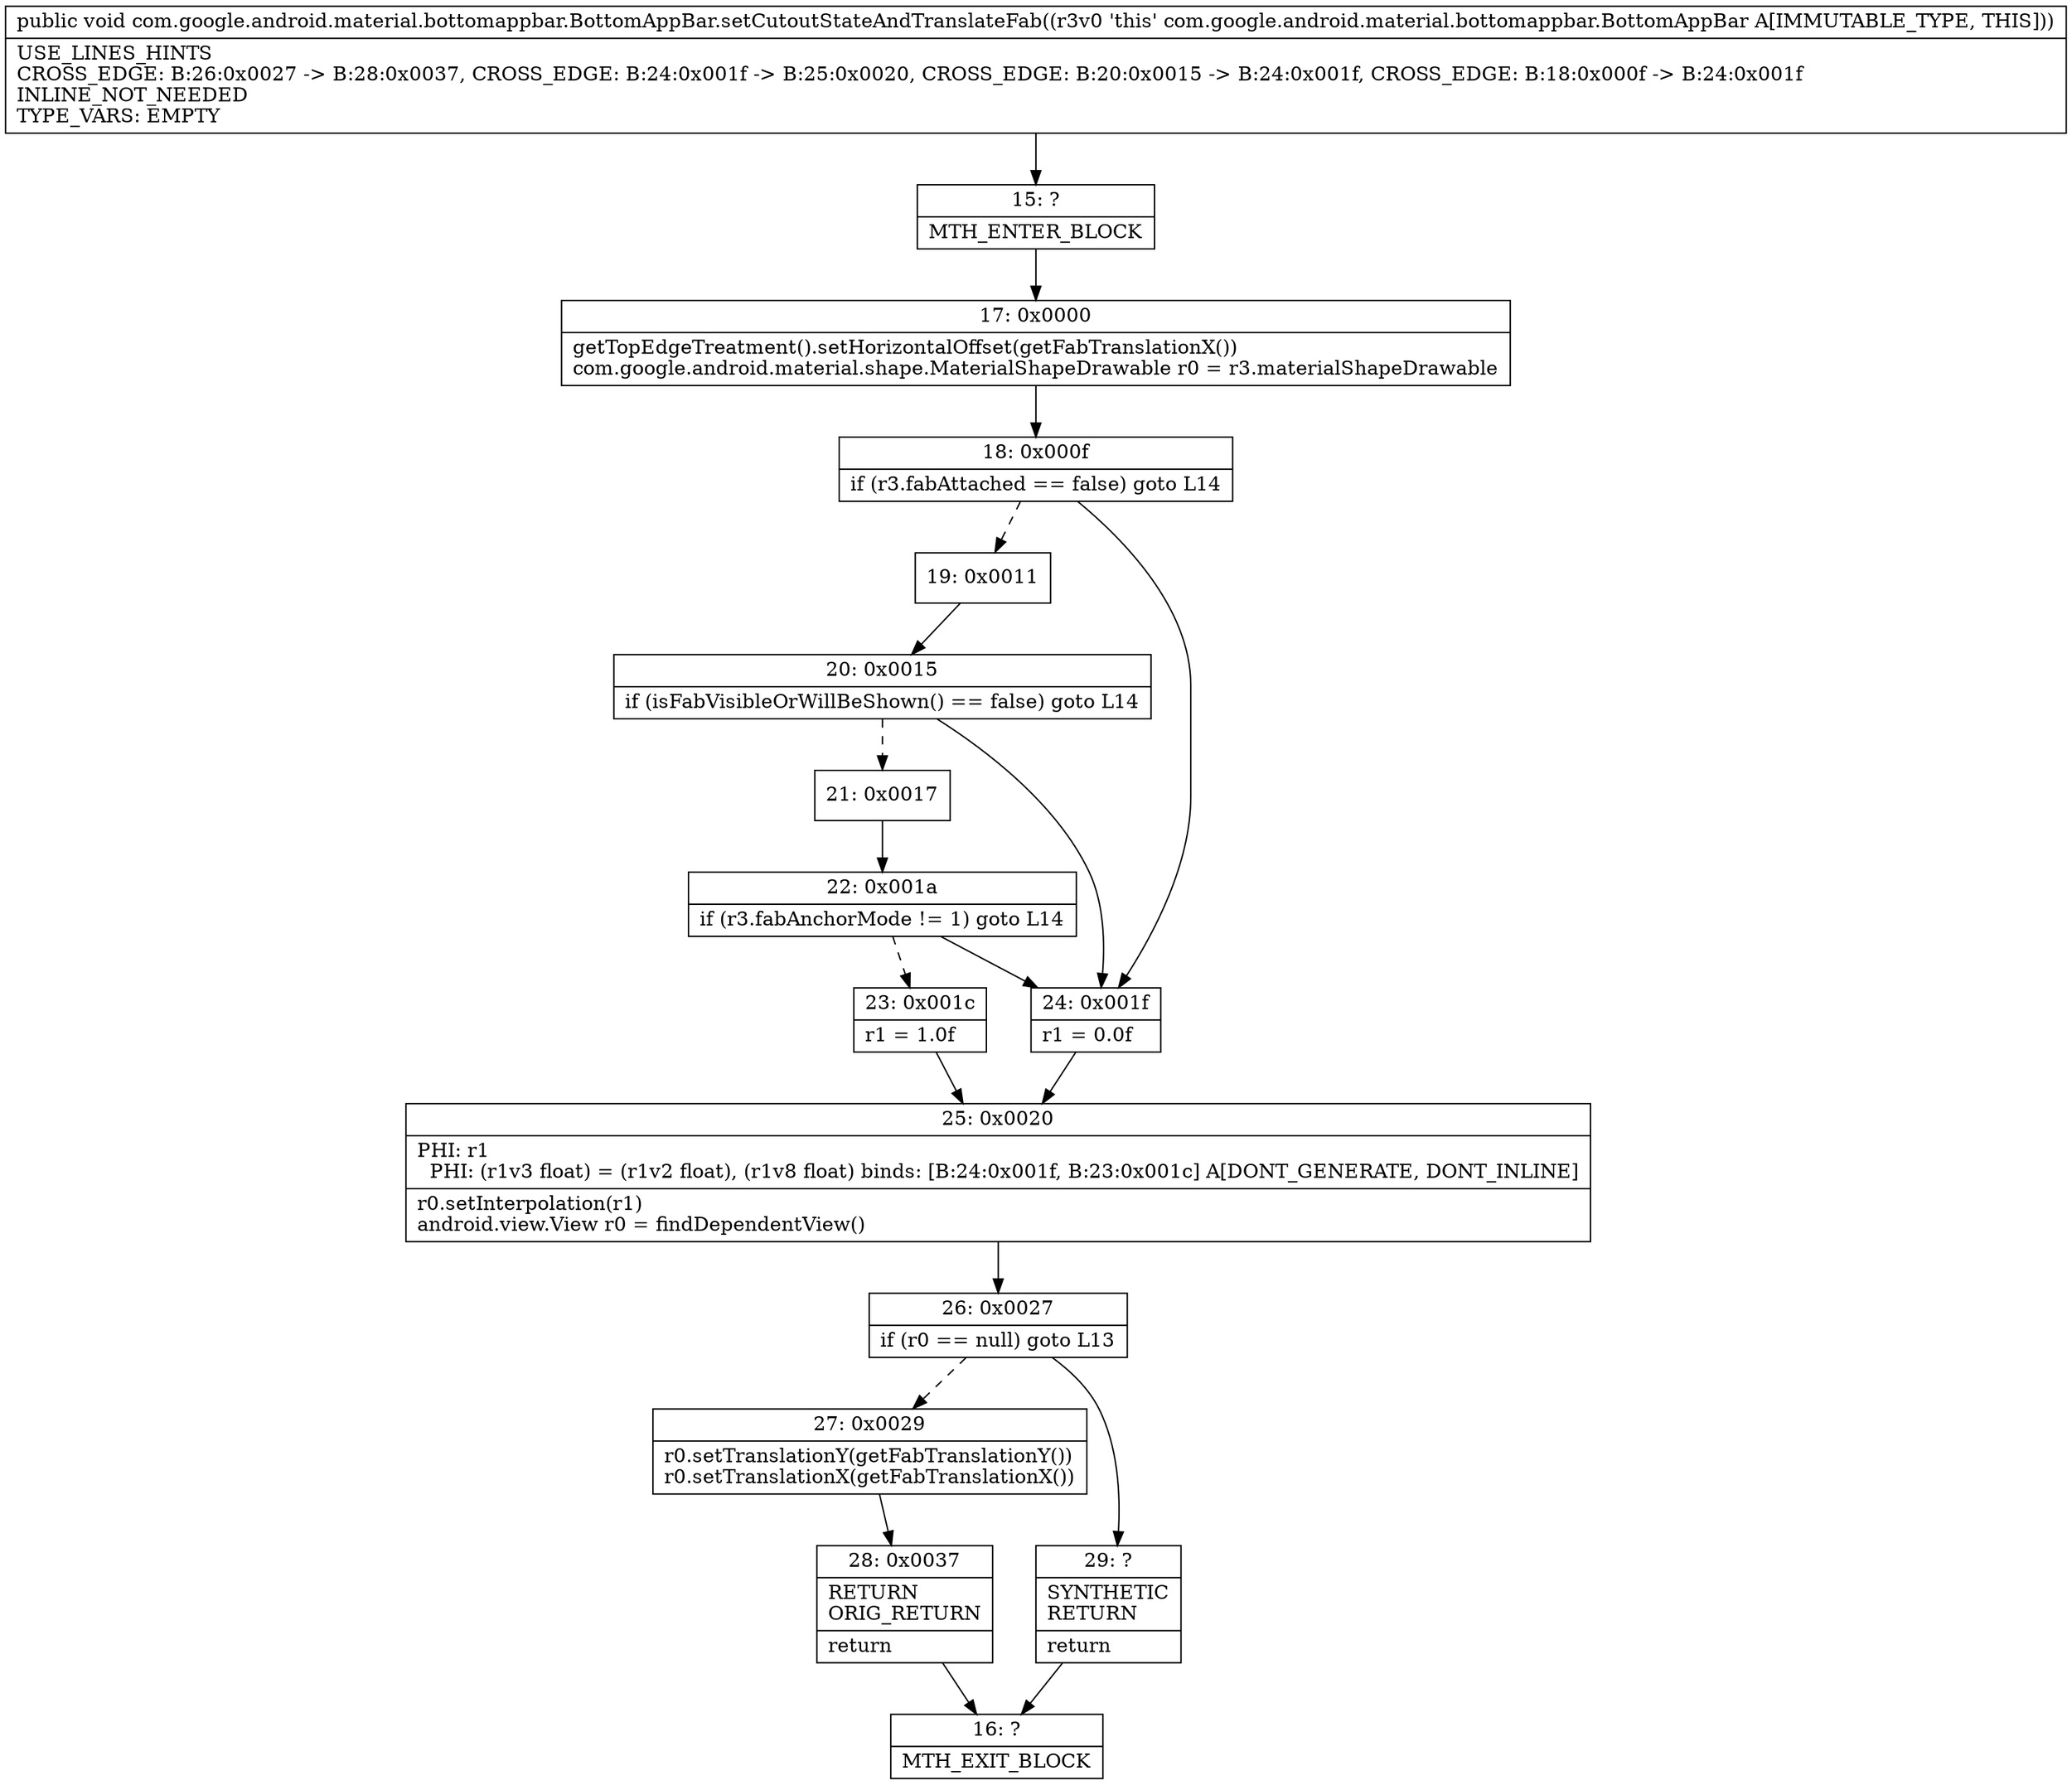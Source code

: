 digraph "CFG forcom.google.android.material.bottomappbar.BottomAppBar.setCutoutStateAndTranslateFab()V" {
Node_15 [shape=record,label="{15\:\ ?|MTH_ENTER_BLOCK\l}"];
Node_17 [shape=record,label="{17\:\ 0x0000|getTopEdgeTreatment().setHorizontalOffset(getFabTranslationX())\lcom.google.android.material.shape.MaterialShapeDrawable r0 = r3.materialShapeDrawable\l}"];
Node_18 [shape=record,label="{18\:\ 0x000f|if (r3.fabAttached == false) goto L14\l}"];
Node_19 [shape=record,label="{19\:\ 0x0011}"];
Node_20 [shape=record,label="{20\:\ 0x0015|if (isFabVisibleOrWillBeShown() == false) goto L14\l}"];
Node_21 [shape=record,label="{21\:\ 0x0017}"];
Node_22 [shape=record,label="{22\:\ 0x001a|if (r3.fabAnchorMode != 1) goto L14\l}"];
Node_23 [shape=record,label="{23\:\ 0x001c|r1 = 1.0f\l}"];
Node_25 [shape=record,label="{25\:\ 0x0020|PHI: r1 \l  PHI: (r1v3 float) = (r1v2 float), (r1v8 float) binds: [B:24:0x001f, B:23:0x001c] A[DONT_GENERATE, DONT_INLINE]\l|r0.setInterpolation(r1)\landroid.view.View r0 = findDependentView()\l}"];
Node_26 [shape=record,label="{26\:\ 0x0027|if (r0 == null) goto L13\l}"];
Node_27 [shape=record,label="{27\:\ 0x0029|r0.setTranslationY(getFabTranslationY())\lr0.setTranslationX(getFabTranslationX())\l}"];
Node_28 [shape=record,label="{28\:\ 0x0037|RETURN\lORIG_RETURN\l|return\l}"];
Node_16 [shape=record,label="{16\:\ ?|MTH_EXIT_BLOCK\l}"];
Node_29 [shape=record,label="{29\:\ ?|SYNTHETIC\lRETURN\l|return\l}"];
Node_24 [shape=record,label="{24\:\ 0x001f|r1 = 0.0f\l}"];
MethodNode[shape=record,label="{public void com.google.android.material.bottomappbar.BottomAppBar.setCutoutStateAndTranslateFab((r3v0 'this' com.google.android.material.bottomappbar.BottomAppBar A[IMMUTABLE_TYPE, THIS]))  | USE_LINES_HINTS\lCROSS_EDGE: B:26:0x0027 \-\> B:28:0x0037, CROSS_EDGE: B:24:0x001f \-\> B:25:0x0020, CROSS_EDGE: B:20:0x0015 \-\> B:24:0x001f, CROSS_EDGE: B:18:0x000f \-\> B:24:0x001f\lINLINE_NOT_NEEDED\lTYPE_VARS: EMPTY\l}"];
MethodNode -> Node_15;Node_15 -> Node_17;
Node_17 -> Node_18;
Node_18 -> Node_19[style=dashed];
Node_18 -> Node_24;
Node_19 -> Node_20;
Node_20 -> Node_21[style=dashed];
Node_20 -> Node_24;
Node_21 -> Node_22;
Node_22 -> Node_23[style=dashed];
Node_22 -> Node_24;
Node_23 -> Node_25;
Node_25 -> Node_26;
Node_26 -> Node_27[style=dashed];
Node_26 -> Node_29;
Node_27 -> Node_28;
Node_28 -> Node_16;
Node_29 -> Node_16;
Node_24 -> Node_25;
}


